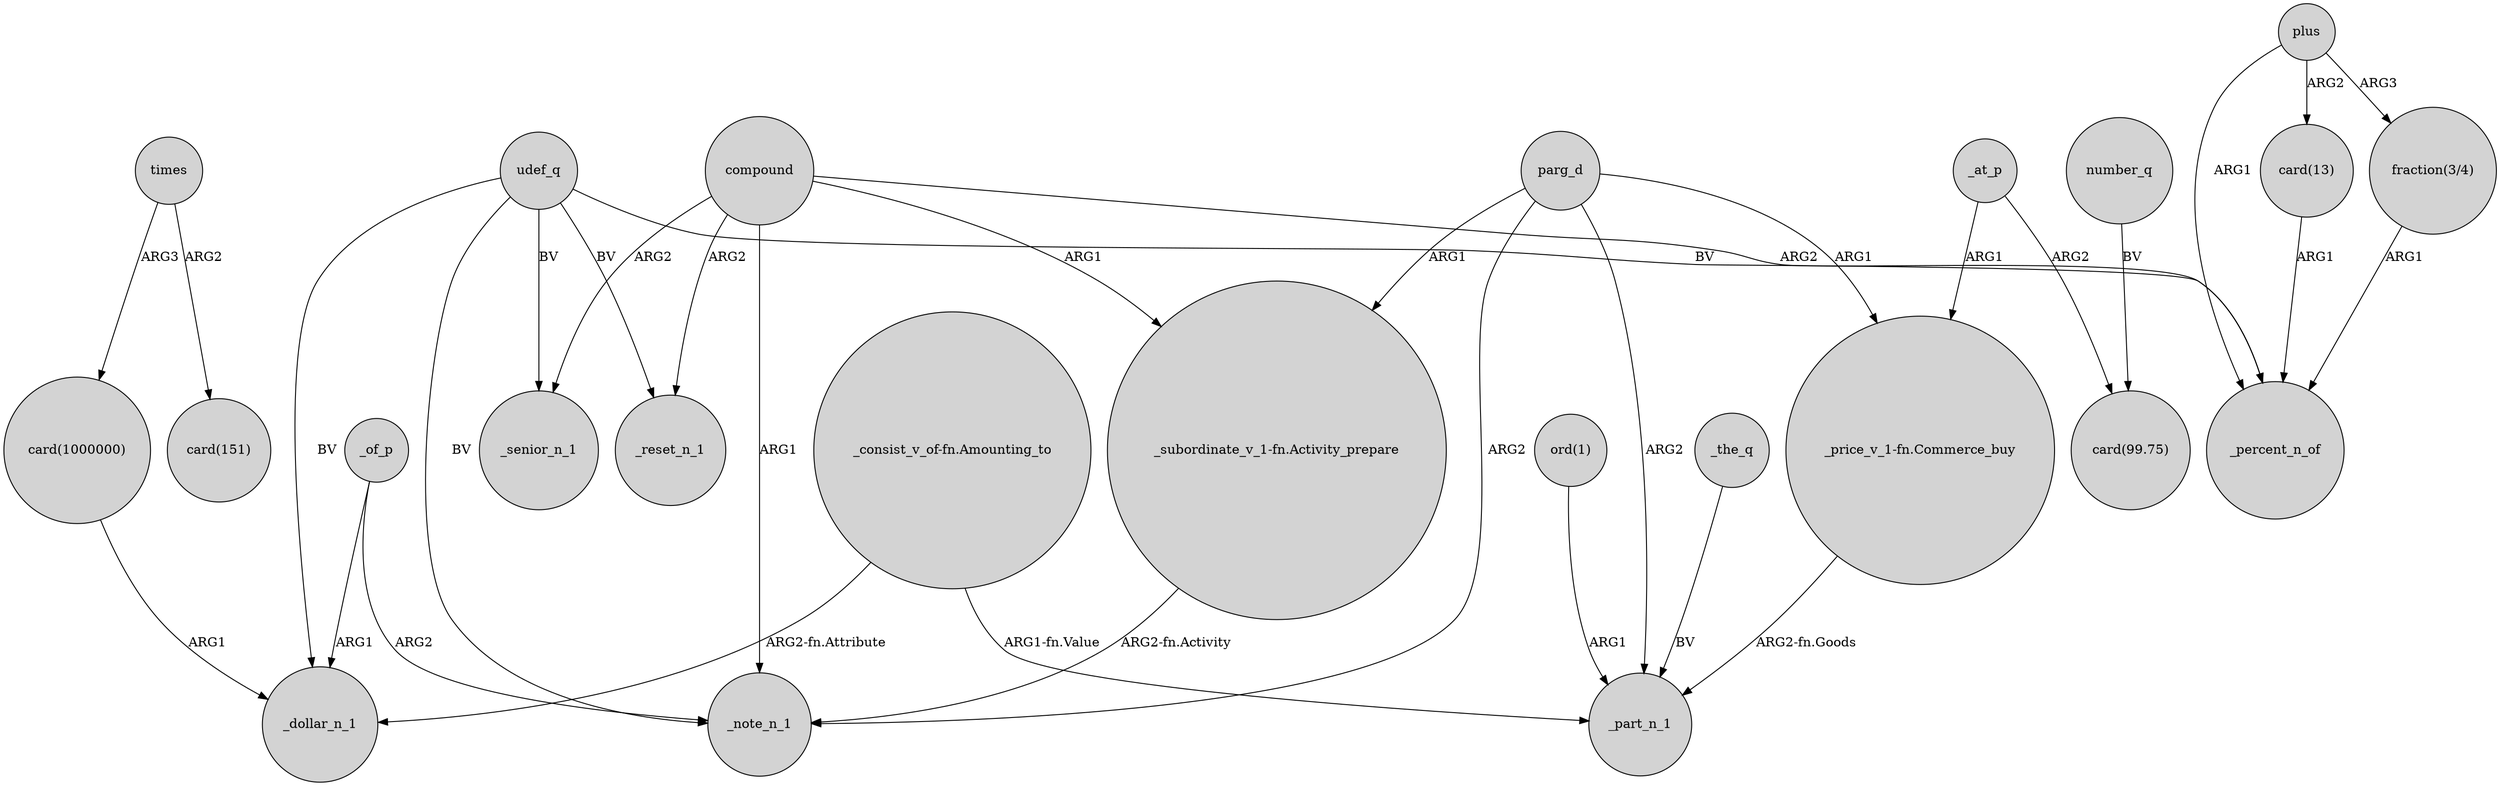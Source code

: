 digraph {
	node [shape=circle style=filled]
	_of_p -> _dollar_n_1 [label=ARG1]
	"_subordinate_v_1-fn.Activity_prepare" -> _note_n_1 [label="ARG2-fn.Activity"]
	times -> "card(151)" [label=ARG2]
	udef_q -> _reset_n_1 [label=BV]
	parg_d -> _part_n_1 [label=ARG2]
	plus -> "card(13)" [label=ARG2]
	times -> "card(1000000)" [label=ARG3]
	compound -> "_subordinate_v_1-fn.Activity_prepare" [label=ARG1]
	number_q -> "card(99.75)" [label=BV]
	compound -> _reset_n_1 [label=ARG2]
	_at_p -> "_price_v_1-fn.Commerce_buy" [label=ARG1]
	parg_d -> "_price_v_1-fn.Commerce_buy" [label=ARG1]
	plus -> _percent_n_of [label=ARG1]
	"ord(1)" -> _part_n_1 [label=ARG1]
	parg_d -> _note_n_1 [label=ARG2]
	"card(13)" -> _percent_n_of [label=ARG1]
	udef_q -> _percent_n_of [label=BV]
	compound -> _percent_n_of [label=ARG2]
	udef_q -> _note_n_1 [label=BV]
	udef_q -> _dollar_n_1 [label=BV]
	compound -> _note_n_1 [label=ARG1]
	"card(1000000)" -> _dollar_n_1 [label=ARG1]
	compound -> _senior_n_1 [label=ARG2]
	udef_q -> _senior_n_1 [label=BV]
	_at_p -> "card(99.75)" [label=ARG2]
	"_consist_v_of-fn.Amounting_to" -> _part_n_1 [label="ARG1-fn.Value"]
	"_consist_v_of-fn.Amounting_to" -> _dollar_n_1 [label="ARG2-fn.Attribute"]
	"fraction(3/4)" -> _percent_n_of [label=ARG1]
	plus -> "fraction(3/4)" [label=ARG3]
	"_price_v_1-fn.Commerce_buy" -> _part_n_1 [label="ARG2-fn.Goods"]
	_of_p -> _note_n_1 [label=ARG2]
	_the_q -> _part_n_1 [label=BV]
	parg_d -> "_subordinate_v_1-fn.Activity_prepare" [label=ARG1]
}
